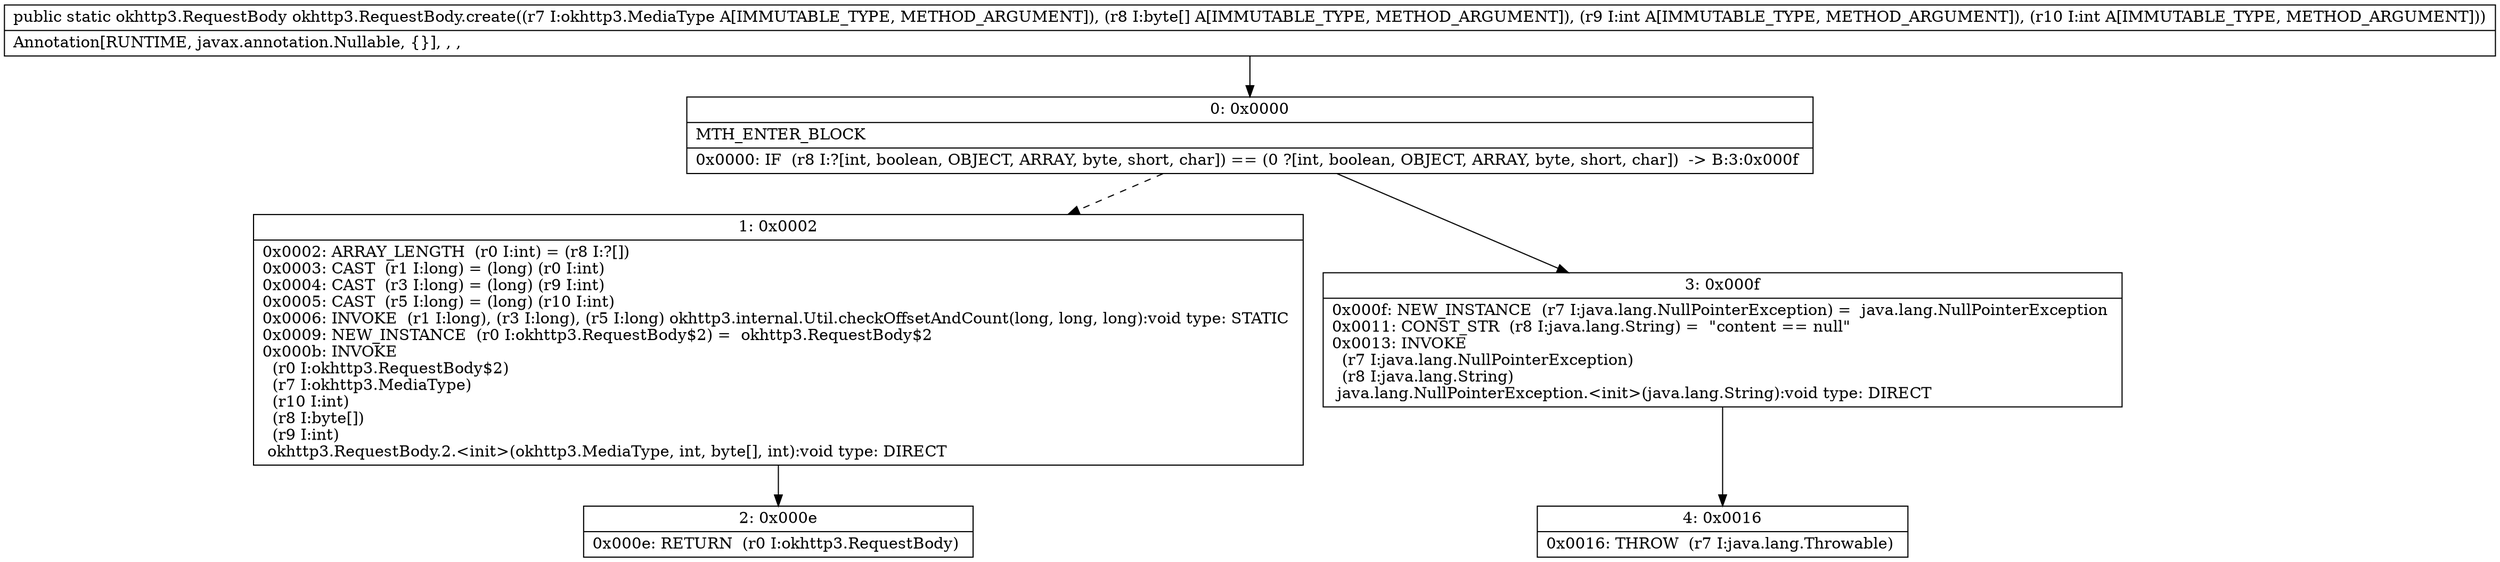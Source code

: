 digraph "CFG forokhttp3.RequestBody.create(Lokhttp3\/MediaType;[BII)Lokhttp3\/RequestBody;" {
Node_0 [shape=record,label="{0\:\ 0x0000|MTH_ENTER_BLOCK\l|0x0000: IF  (r8 I:?[int, boolean, OBJECT, ARRAY, byte, short, char]) == (0 ?[int, boolean, OBJECT, ARRAY, byte, short, char])  \-\> B:3:0x000f \l}"];
Node_1 [shape=record,label="{1\:\ 0x0002|0x0002: ARRAY_LENGTH  (r0 I:int) = (r8 I:?[]) \l0x0003: CAST  (r1 I:long) = (long) (r0 I:int) \l0x0004: CAST  (r3 I:long) = (long) (r9 I:int) \l0x0005: CAST  (r5 I:long) = (long) (r10 I:int) \l0x0006: INVOKE  (r1 I:long), (r3 I:long), (r5 I:long) okhttp3.internal.Util.checkOffsetAndCount(long, long, long):void type: STATIC \l0x0009: NEW_INSTANCE  (r0 I:okhttp3.RequestBody$2) =  okhttp3.RequestBody$2 \l0x000b: INVOKE  \l  (r0 I:okhttp3.RequestBody$2)\l  (r7 I:okhttp3.MediaType)\l  (r10 I:int)\l  (r8 I:byte[])\l  (r9 I:int)\l okhttp3.RequestBody.2.\<init\>(okhttp3.MediaType, int, byte[], int):void type: DIRECT \l}"];
Node_2 [shape=record,label="{2\:\ 0x000e|0x000e: RETURN  (r0 I:okhttp3.RequestBody) \l}"];
Node_3 [shape=record,label="{3\:\ 0x000f|0x000f: NEW_INSTANCE  (r7 I:java.lang.NullPointerException) =  java.lang.NullPointerException \l0x0011: CONST_STR  (r8 I:java.lang.String) =  \"content == null\" \l0x0013: INVOKE  \l  (r7 I:java.lang.NullPointerException)\l  (r8 I:java.lang.String)\l java.lang.NullPointerException.\<init\>(java.lang.String):void type: DIRECT \l}"];
Node_4 [shape=record,label="{4\:\ 0x0016|0x0016: THROW  (r7 I:java.lang.Throwable) \l}"];
MethodNode[shape=record,label="{public static okhttp3.RequestBody okhttp3.RequestBody.create((r7 I:okhttp3.MediaType A[IMMUTABLE_TYPE, METHOD_ARGUMENT]), (r8 I:byte[] A[IMMUTABLE_TYPE, METHOD_ARGUMENT]), (r9 I:int A[IMMUTABLE_TYPE, METHOD_ARGUMENT]), (r10 I:int A[IMMUTABLE_TYPE, METHOD_ARGUMENT]))  | Annotation[RUNTIME, javax.annotation.Nullable, \{\}], , , \l}"];
MethodNode -> Node_0;
Node_0 -> Node_1[style=dashed];
Node_0 -> Node_3;
Node_1 -> Node_2;
Node_3 -> Node_4;
}

